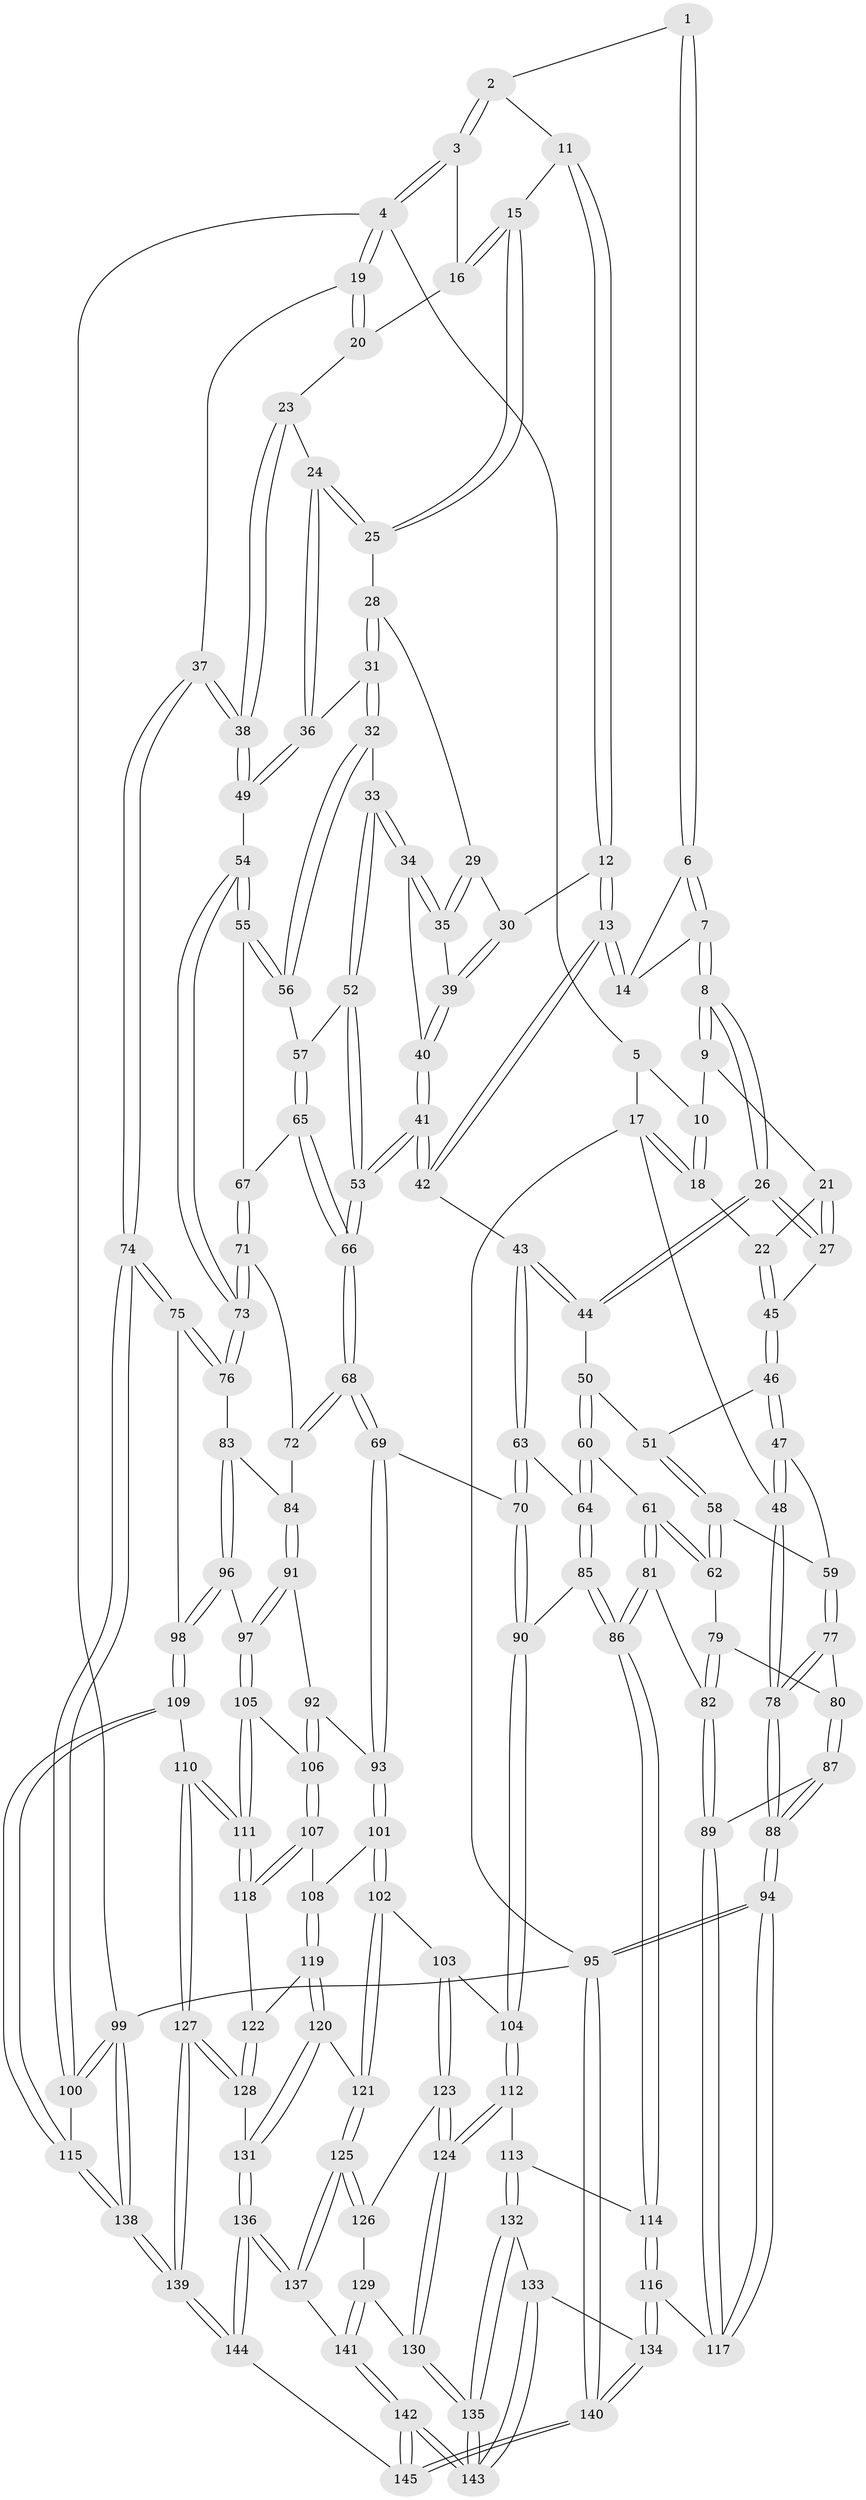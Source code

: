 // coarse degree distribution, {3: 0.058823529411764705, 4: 0.4588235294117647, 6: 0.09411764705882353, 5: 0.38823529411764707}
// Generated by graph-tools (version 1.1) at 2025/42/03/06/25 10:42:26]
// undirected, 145 vertices, 359 edges
graph export_dot {
graph [start="1"]
  node [color=gray90,style=filled];
  1 [pos="+0.4612312249661446+0"];
  2 [pos="+0.48162338778689573+0"];
  3 [pos="+0.8304498762362428+0"];
  4 [pos="+1+0"];
  5 [pos="+0.17734777376820246+0"];
  6 [pos="+0.4187990112593826+0.004146046730003063"];
  7 [pos="+0.31832515645129467+0.14993820117917633"];
  8 [pos="+0.29134175846306093+0.16111549158040983"];
  9 [pos="+0.21989018060837254+0.07864961902483768"];
  10 [pos="+0.17500434218124833+0"];
  11 [pos="+0.5421412220456776+0.030870156880903332"];
  12 [pos="+0.5388169438250654+0.15758684305171072"];
  13 [pos="+0.49118139849055037+0.16919911819552905"];
  14 [pos="+0.48885476296880603+0.16805302494674532"];
  15 [pos="+0.7265110891987118+0.09577608145213215"];
  16 [pos="+0.8055978156869658+0"];
  17 [pos="+0+0.20752583638917718"];
  18 [pos="+0+0.1584524576706844"];
  19 [pos="+1+0.08750815687700354"];
  20 [pos="+0.913419263442795+0.12464267130172557"];
  21 [pos="+0.11524174985319272+0.14997239904598825"];
  22 [pos="+0.04968418036136475+0.17503047344262185"];
  23 [pos="+0.9094953629946758+0.18446663986995326"];
  24 [pos="+0.8320920019473683+0.2252617447132852"];
  25 [pos="+0.7254054687363778+0.09905766930985084"];
  26 [pos="+0.2752311119101903+0.2579367553981466"];
  27 [pos="+0.21329517970248996+0.26170518423855926"];
  28 [pos="+0.7107230933730658+0.1151802751386462"];
  29 [pos="+0.709200017349779+0.11613602615886333"];
  30 [pos="+0.5492731059743567+0.1614408818630853"];
  31 [pos="+0.7460846557702032+0.31772984166857365"];
  32 [pos="+0.7368060579981164+0.3217970581307958"];
  33 [pos="+0.7010035741851504+0.3214629465556359"];
  34 [pos="+0.6590194569974169+0.2855569243083286"];
  35 [pos="+0.651969730085344+0.26314592197942627"];
  36 [pos="+0.8100949765596417+0.3131671891035426"];
  37 [pos="+1+0.39430207485971097"];
  38 [pos="+1+0.3789192909152663"];
  39 [pos="+0.569173769710739+0.2043894102086264"];
  40 [pos="+0.5585820119472037+0.3121408352111039"];
  41 [pos="+0.496099726013533+0.38457726358780564"];
  42 [pos="+0.43666502531699475+0.349500980954183"];
  43 [pos="+0.403526277572512+0.3487523039826646"];
  44 [pos="+0.29955736761088625+0.3046571993662777"];
  45 [pos="+0.1355740057186584+0.27693599807043423"];
  46 [pos="+0.10645561512800818+0.318773815762003"];
  47 [pos="+0+0.3779113877533316"];
  48 [pos="+0+0.3484771215901807"];
  49 [pos="+0.9026365881895315+0.38550350270597195"];
  50 [pos="+0.29817008542371987+0.3068616899609991"];
  51 [pos="+0.1588948479824727+0.3912866282320923"];
  52 [pos="+0.6602891768793426+0.3659687116782789"];
  53 [pos="+0.5478714345513211+0.46193377601308566"];
  54 [pos="+0.8352094369938649+0.4664836079476706"];
  55 [pos="+0.7850520886730104+0.4593987833192328"];
  56 [pos="+0.7364281850606482+0.3960001535698568"];
  57 [pos="+0.7081775029130831+0.4371785218060032"];
  58 [pos="+0.14621338895135164+0.4763131049840789"];
  59 [pos="+0.10125027844221794+0.4705136076383"];
  60 [pos="+0.2329486204860861+0.5011406319320125"];
  61 [pos="+0.20589525238247353+0.5058399882241128"];
  62 [pos="+0.15394404962756295+0.48194465766701045"];
  63 [pos="+0.3419919799571122+0.5021338995664321"];
  64 [pos="+0.28274889091358524+0.5248559298705154"];
  65 [pos="+0.7020166804700582+0.45292237110321404"];
  66 [pos="+0.555456005612298+0.49880737133852904"];
  67 [pos="+0.7418296299298609+0.47400279520117766"];
  68 [pos="+0.5546723827078879+0.512248087107986"];
  69 [pos="+0.5419026605769642+0.5433957684467102"];
  70 [pos="+0.4993087629446082+0.5681899000749687"];
  71 [pos="+0.7248426959487053+0.5426595461984988"];
  72 [pos="+0.7193988013569601+0.546093680441421"];
  73 [pos="+0.8301916704860641+0.5399451874421523"];
  74 [pos="+1+0.571854236403402"];
  75 [pos="+0.8804384577494244+0.5976916769726852"];
  76 [pos="+0.83021271939576+0.5399913653988226"];
  77 [pos="+0.03851702448918106+0.555715791133168"];
  78 [pos="+0+0.6067656726670988"];
  79 [pos="+0.10174871872652279+0.5745882417150909"];
  80 [pos="+0.0564918713659699+0.5706138489288078"];
  81 [pos="+0.15901092611521847+0.6645384802032679"];
  82 [pos="+0.15825487551182887+0.6647237441184635"];
  83 [pos="+0.7575043447188269+0.6162996790689309"];
  84 [pos="+0.7278958145683795+0.5929582370880683"];
  85 [pos="+0.3184979035139112+0.6387175441403721"];
  86 [pos="+0.26097389085194667+0.7075370211086865"];
  87 [pos="+0.08614147214455688+0.6540793896527642"];
  88 [pos="+0+0.70987991227604"];
  89 [pos="+0.15125748986632487+0.668155406808349"];
  90 [pos="+0.4442217524550156+0.6379593741605478"];
  91 [pos="+0.6779689248574973+0.6342115642960199"];
  92 [pos="+0.6434178403321743+0.6380111638146012"];
  93 [pos="+0.58681440783448+0.6091232875731877"];
  94 [pos="+0+0.9124788665560992"];
  95 [pos="+0+1"];
  96 [pos="+0.770923811922324+0.6591259960225977"];
  97 [pos="+0.744683765281064+0.6718663327018152"];
  98 [pos="+0.8353069626469231+0.6789446202765701"];
  99 [pos="+1+1"];
  100 [pos="+1+0.7457413391666551"];
  101 [pos="+0.5824864388152987+0.7135478648061695"];
  102 [pos="+0.5101978160926582+0.7772070948197829"];
  103 [pos="+0.5024650657868868+0.7758880217068064"];
  104 [pos="+0.452125046895405+0.7356076093623735"];
  105 [pos="+0.7263561979875433+0.7002128601558766"];
  106 [pos="+0.6806355222736215+0.7221813538404491"];
  107 [pos="+0.680177530659039+0.7233873660051559"];
  108 [pos="+0.6348647423213611+0.7482970369642967"];
  109 [pos="+0.8632367620052586+0.7881476313335619"];
  110 [pos="+0.8163629491546905+0.8137441698148933"];
  111 [pos="+0.8076029684976997+0.8104301721617001"];
  112 [pos="+0.34706355716721937+0.7992007401489809"];
  113 [pos="+0.3130921246421973+0.7921817870801044"];
  114 [pos="+0.2764558859320527+0.766246602295641"];
  115 [pos="+0.9626977151032183+0.8074944395905345"];
  116 [pos="+0.17049857706341198+0.8492946084361556"];
  117 [pos="+0.07856336493232384+0.8163190211385692"];
  118 [pos="+0.725982064072377+0.7966017155222586"];
  119 [pos="+0.6255690132817898+0.819567582083836"];
  120 [pos="+0.5981570660600797+0.8426599074934902"];
  121 [pos="+0.5754744412680152+0.8359569071616632"];
  122 [pos="+0.6814056459699355+0.8184683721661387"];
  123 [pos="+0.47408173940559667+0.8323734835558796"];
  124 [pos="+0.38299336125207983+0.8574555383868204"];
  125 [pos="+0.4974973145604187+0.9118113161647152"];
  126 [pos="+0.47421858428366287+0.8374110946225729"];
  127 [pos="+0.7770574312086214+0.9178358329109998"];
  128 [pos="+0.701335701856372+0.8885766112027935"];
  129 [pos="+0.42694467737683534+0.9022000062765548"];
  130 [pos="+0.38991339359743776+0.888023553560159"];
  131 [pos="+0.6183093887626103+0.9016547817187062"];
  132 [pos="+0.30881513125868676+0.8097230746492106"];
  133 [pos="+0.2555589074601654+0.9291398500492978"];
  134 [pos="+0.18466355579244317+0.8900533629174857"];
  135 [pos="+0.3233815186692245+0.9843225085313574"];
  136 [pos="+0.5956371102905177+1"];
  137 [pos="+0.4909715471435542+0.9303819989986185"];
  138 [pos="+0.8162907513663783+1"];
  139 [pos="+0.794389764306291+1"];
  140 [pos="+0+1"];
  141 [pos="+0.4617190541761403+0.9262428374598889"];
  142 [pos="+0.31803931216255354+1"];
  143 [pos="+0.3124329337946692+1"];
  144 [pos="+0.6256687438954884+1"];
  145 [pos="+0.3070132583976801+1"];
  1 -- 2;
  1 -- 6;
  1 -- 6;
  2 -- 3;
  2 -- 3;
  2 -- 11;
  3 -- 4;
  3 -- 4;
  3 -- 16;
  4 -- 5;
  4 -- 19;
  4 -- 19;
  4 -- 99;
  5 -- 10;
  5 -- 17;
  6 -- 7;
  6 -- 7;
  6 -- 14;
  7 -- 8;
  7 -- 8;
  7 -- 14;
  8 -- 9;
  8 -- 9;
  8 -- 26;
  8 -- 26;
  9 -- 10;
  9 -- 21;
  10 -- 18;
  10 -- 18;
  11 -- 12;
  11 -- 12;
  11 -- 15;
  12 -- 13;
  12 -- 13;
  12 -- 30;
  13 -- 14;
  13 -- 14;
  13 -- 42;
  13 -- 42;
  15 -- 16;
  15 -- 16;
  15 -- 25;
  15 -- 25;
  16 -- 20;
  17 -- 18;
  17 -- 18;
  17 -- 48;
  17 -- 95;
  18 -- 22;
  19 -- 20;
  19 -- 20;
  19 -- 37;
  20 -- 23;
  21 -- 22;
  21 -- 27;
  21 -- 27;
  22 -- 45;
  22 -- 45;
  23 -- 24;
  23 -- 38;
  23 -- 38;
  24 -- 25;
  24 -- 25;
  24 -- 36;
  24 -- 36;
  25 -- 28;
  26 -- 27;
  26 -- 27;
  26 -- 44;
  26 -- 44;
  27 -- 45;
  28 -- 29;
  28 -- 31;
  28 -- 31;
  29 -- 30;
  29 -- 35;
  29 -- 35;
  30 -- 39;
  30 -- 39;
  31 -- 32;
  31 -- 32;
  31 -- 36;
  32 -- 33;
  32 -- 56;
  32 -- 56;
  33 -- 34;
  33 -- 34;
  33 -- 52;
  33 -- 52;
  34 -- 35;
  34 -- 35;
  34 -- 40;
  35 -- 39;
  36 -- 49;
  36 -- 49;
  37 -- 38;
  37 -- 38;
  37 -- 74;
  37 -- 74;
  38 -- 49;
  38 -- 49;
  39 -- 40;
  39 -- 40;
  40 -- 41;
  40 -- 41;
  41 -- 42;
  41 -- 42;
  41 -- 53;
  41 -- 53;
  42 -- 43;
  43 -- 44;
  43 -- 44;
  43 -- 63;
  43 -- 63;
  44 -- 50;
  45 -- 46;
  45 -- 46;
  46 -- 47;
  46 -- 47;
  46 -- 51;
  47 -- 48;
  47 -- 48;
  47 -- 59;
  48 -- 78;
  48 -- 78;
  49 -- 54;
  50 -- 51;
  50 -- 60;
  50 -- 60;
  51 -- 58;
  51 -- 58;
  52 -- 53;
  52 -- 53;
  52 -- 57;
  53 -- 66;
  53 -- 66;
  54 -- 55;
  54 -- 55;
  54 -- 73;
  54 -- 73;
  55 -- 56;
  55 -- 56;
  55 -- 67;
  56 -- 57;
  57 -- 65;
  57 -- 65;
  58 -- 59;
  58 -- 62;
  58 -- 62;
  59 -- 77;
  59 -- 77;
  60 -- 61;
  60 -- 64;
  60 -- 64;
  61 -- 62;
  61 -- 62;
  61 -- 81;
  61 -- 81;
  62 -- 79;
  63 -- 64;
  63 -- 70;
  63 -- 70;
  64 -- 85;
  64 -- 85;
  65 -- 66;
  65 -- 66;
  65 -- 67;
  66 -- 68;
  66 -- 68;
  67 -- 71;
  67 -- 71;
  68 -- 69;
  68 -- 69;
  68 -- 72;
  68 -- 72;
  69 -- 70;
  69 -- 93;
  69 -- 93;
  70 -- 90;
  70 -- 90;
  71 -- 72;
  71 -- 73;
  71 -- 73;
  72 -- 84;
  73 -- 76;
  73 -- 76;
  74 -- 75;
  74 -- 75;
  74 -- 100;
  74 -- 100;
  75 -- 76;
  75 -- 76;
  75 -- 98;
  76 -- 83;
  77 -- 78;
  77 -- 78;
  77 -- 80;
  78 -- 88;
  78 -- 88;
  79 -- 80;
  79 -- 82;
  79 -- 82;
  80 -- 87;
  80 -- 87;
  81 -- 82;
  81 -- 86;
  81 -- 86;
  82 -- 89;
  82 -- 89;
  83 -- 84;
  83 -- 96;
  83 -- 96;
  84 -- 91;
  84 -- 91;
  85 -- 86;
  85 -- 86;
  85 -- 90;
  86 -- 114;
  86 -- 114;
  87 -- 88;
  87 -- 88;
  87 -- 89;
  88 -- 94;
  88 -- 94;
  89 -- 117;
  89 -- 117;
  90 -- 104;
  90 -- 104;
  91 -- 92;
  91 -- 97;
  91 -- 97;
  92 -- 93;
  92 -- 106;
  92 -- 106;
  93 -- 101;
  93 -- 101;
  94 -- 95;
  94 -- 95;
  94 -- 117;
  94 -- 117;
  95 -- 140;
  95 -- 140;
  95 -- 99;
  96 -- 97;
  96 -- 98;
  96 -- 98;
  97 -- 105;
  97 -- 105;
  98 -- 109;
  98 -- 109;
  99 -- 100;
  99 -- 100;
  99 -- 138;
  99 -- 138;
  100 -- 115;
  101 -- 102;
  101 -- 102;
  101 -- 108;
  102 -- 103;
  102 -- 121;
  102 -- 121;
  103 -- 104;
  103 -- 123;
  103 -- 123;
  104 -- 112;
  104 -- 112;
  105 -- 106;
  105 -- 111;
  105 -- 111;
  106 -- 107;
  106 -- 107;
  107 -- 108;
  107 -- 118;
  107 -- 118;
  108 -- 119;
  108 -- 119;
  109 -- 110;
  109 -- 115;
  109 -- 115;
  110 -- 111;
  110 -- 111;
  110 -- 127;
  110 -- 127;
  111 -- 118;
  111 -- 118;
  112 -- 113;
  112 -- 124;
  112 -- 124;
  113 -- 114;
  113 -- 132;
  113 -- 132;
  114 -- 116;
  114 -- 116;
  115 -- 138;
  115 -- 138;
  116 -- 117;
  116 -- 134;
  116 -- 134;
  118 -- 122;
  119 -- 120;
  119 -- 120;
  119 -- 122;
  120 -- 121;
  120 -- 131;
  120 -- 131;
  121 -- 125;
  121 -- 125;
  122 -- 128;
  122 -- 128;
  123 -- 124;
  123 -- 124;
  123 -- 126;
  124 -- 130;
  124 -- 130;
  125 -- 126;
  125 -- 126;
  125 -- 137;
  125 -- 137;
  126 -- 129;
  127 -- 128;
  127 -- 128;
  127 -- 139;
  127 -- 139;
  128 -- 131;
  129 -- 130;
  129 -- 141;
  129 -- 141;
  130 -- 135;
  130 -- 135;
  131 -- 136;
  131 -- 136;
  132 -- 133;
  132 -- 135;
  132 -- 135;
  133 -- 134;
  133 -- 143;
  133 -- 143;
  134 -- 140;
  134 -- 140;
  135 -- 143;
  135 -- 143;
  136 -- 137;
  136 -- 137;
  136 -- 144;
  136 -- 144;
  137 -- 141;
  138 -- 139;
  138 -- 139;
  139 -- 144;
  139 -- 144;
  140 -- 145;
  140 -- 145;
  141 -- 142;
  141 -- 142;
  142 -- 143;
  142 -- 143;
  142 -- 145;
  142 -- 145;
  144 -- 145;
}
